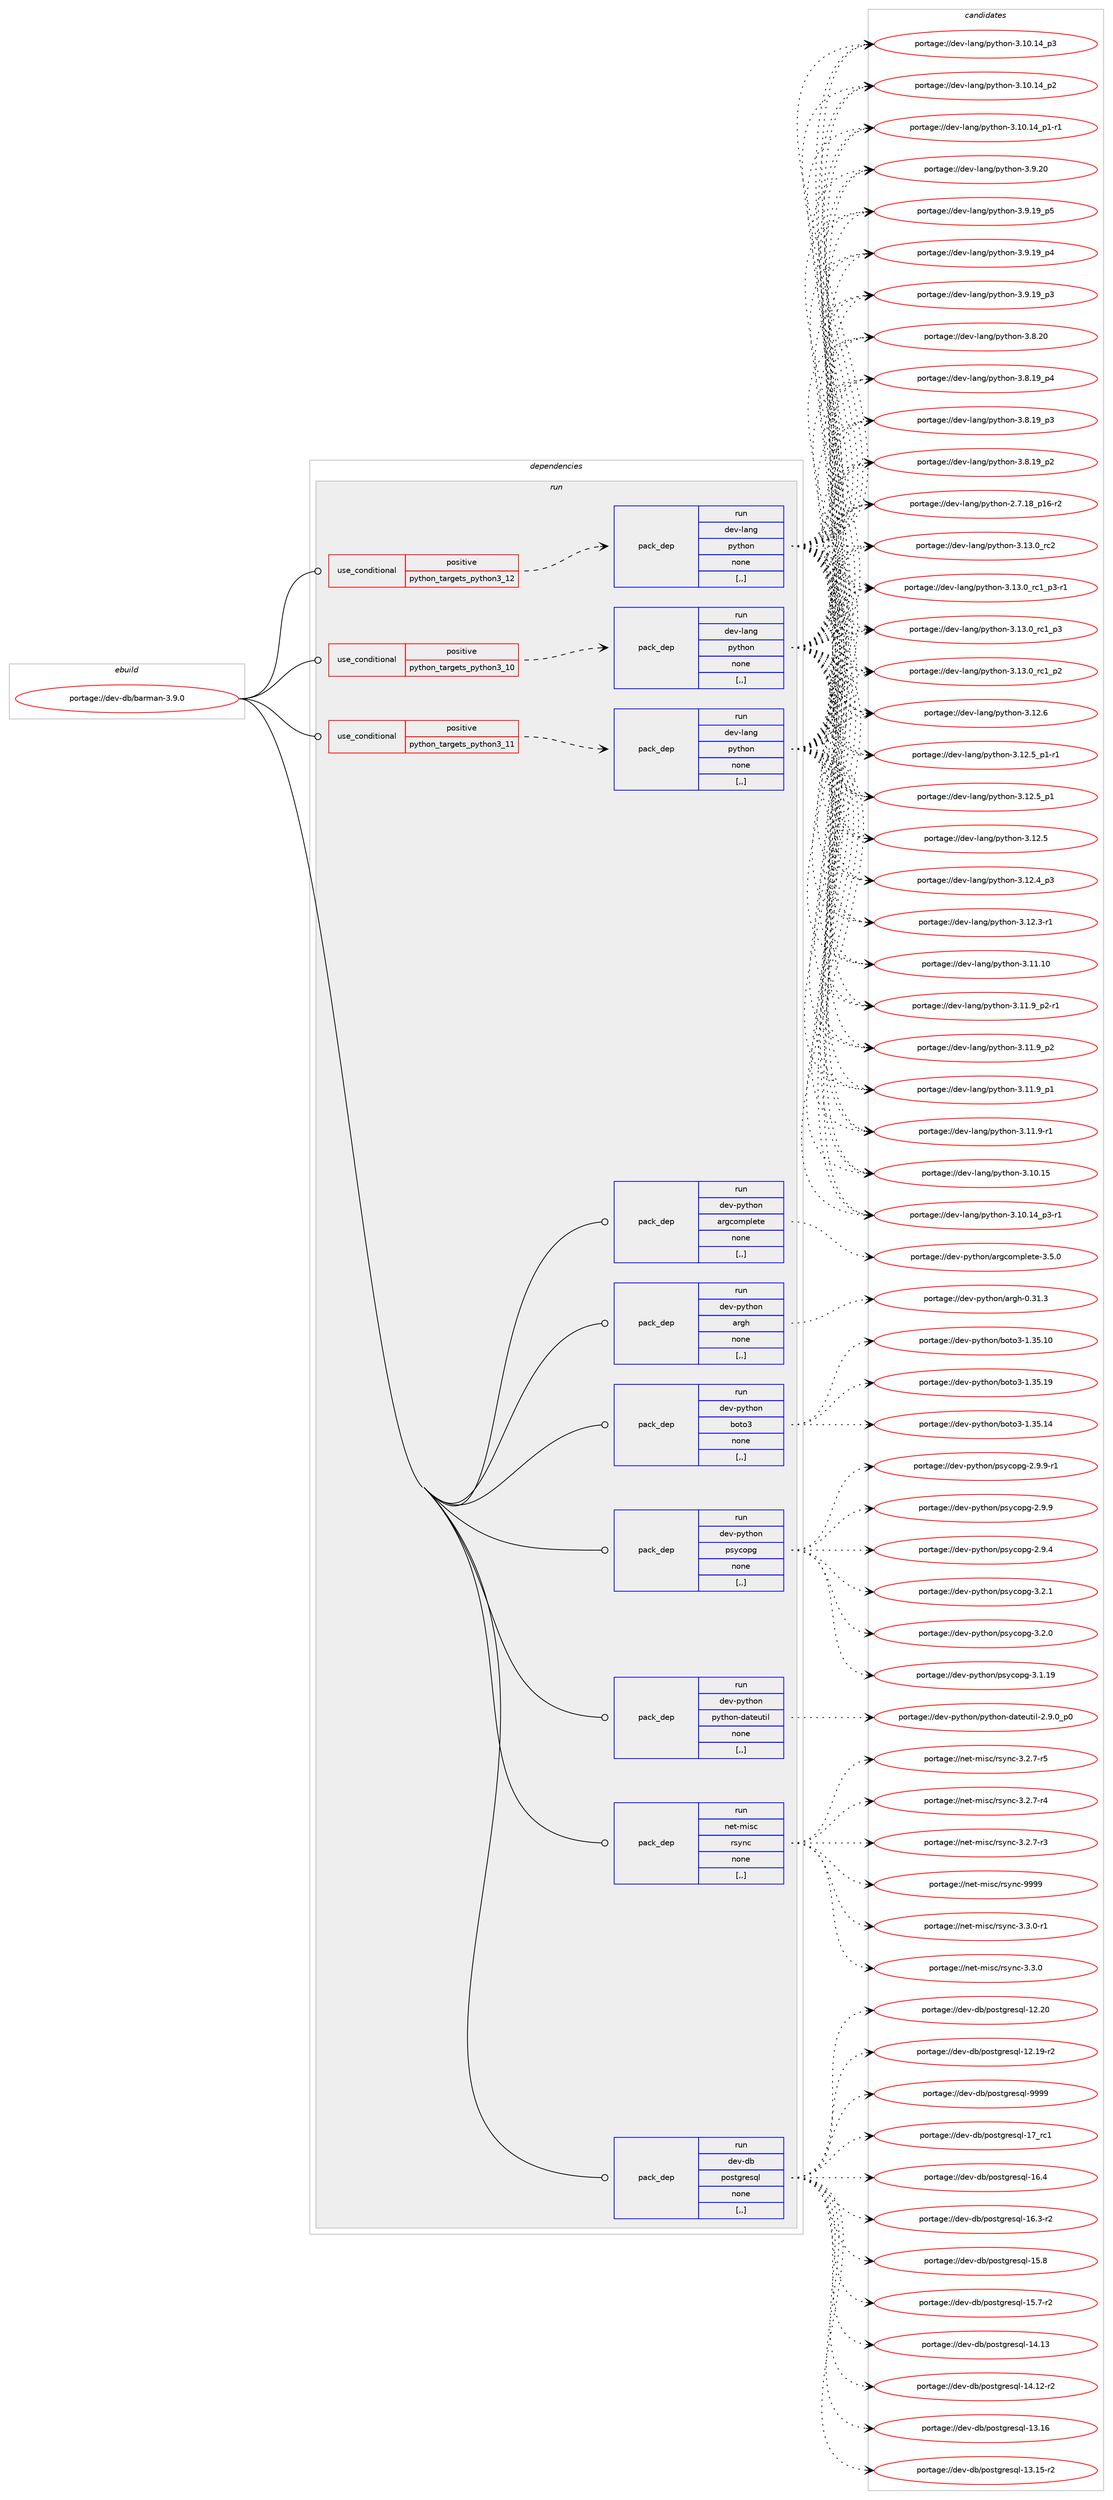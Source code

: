 digraph prolog {

# *************
# Graph options
# *************

newrank=true;
concentrate=true;
compound=true;
graph [rankdir=LR,fontname=Helvetica,fontsize=10,ranksep=1.5];#, ranksep=2.5, nodesep=0.2];
edge  [arrowhead=vee];
node  [fontname=Helvetica,fontsize=10];

# **********
# The ebuild
# **********

subgraph cluster_leftcol {
color=gray;
label=<<i>ebuild</i>>;
id [label="portage://dev-db/barman-3.9.0", color=red, width=4, href="../dev-db/barman-3.9.0.svg"];
}

# ****************
# The dependencies
# ****************

subgraph cluster_midcol {
color=gray;
label=<<i>dependencies</i>>;
subgraph cluster_compile {
fillcolor="#eeeeee";
style=filled;
label=<<i>compile</i>>;
}
subgraph cluster_compileandrun {
fillcolor="#eeeeee";
style=filled;
label=<<i>compile and run</i>>;
}
subgraph cluster_run {
fillcolor="#eeeeee";
style=filled;
label=<<i>run</i>>;
subgraph cond146933 {
dependency559173 [label=<<TABLE BORDER="0" CELLBORDER="1" CELLSPACING="0" CELLPADDING="4"><TR><TD ROWSPAN="3" CELLPADDING="10">use_conditional</TD></TR><TR><TD>positive</TD></TR><TR><TD>python_targets_python3_10</TD></TR></TABLE>>, shape=none, color=red];
subgraph pack407717 {
dependency559174 [label=<<TABLE BORDER="0" CELLBORDER="1" CELLSPACING="0" CELLPADDING="4" WIDTH="220"><TR><TD ROWSPAN="6" CELLPADDING="30">pack_dep</TD></TR><TR><TD WIDTH="110">run</TD></TR><TR><TD>dev-lang</TD></TR><TR><TD>python</TD></TR><TR><TD>none</TD></TR><TR><TD>[,,]</TD></TR></TABLE>>, shape=none, color=blue];
}
dependency559173:e -> dependency559174:w [weight=20,style="dashed",arrowhead="vee"];
}
id:e -> dependency559173:w [weight=20,style="solid",arrowhead="odot"];
subgraph cond146934 {
dependency559175 [label=<<TABLE BORDER="0" CELLBORDER="1" CELLSPACING="0" CELLPADDING="4"><TR><TD ROWSPAN="3" CELLPADDING="10">use_conditional</TD></TR><TR><TD>positive</TD></TR><TR><TD>python_targets_python3_11</TD></TR></TABLE>>, shape=none, color=red];
subgraph pack407718 {
dependency559176 [label=<<TABLE BORDER="0" CELLBORDER="1" CELLSPACING="0" CELLPADDING="4" WIDTH="220"><TR><TD ROWSPAN="6" CELLPADDING="30">pack_dep</TD></TR><TR><TD WIDTH="110">run</TD></TR><TR><TD>dev-lang</TD></TR><TR><TD>python</TD></TR><TR><TD>none</TD></TR><TR><TD>[,,]</TD></TR></TABLE>>, shape=none, color=blue];
}
dependency559175:e -> dependency559176:w [weight=20,style="dashed",arrowhead="vee"];
}
id:e -> dependency559175:w [weight=20,style="solid",arrowhead="odot"];
subgraph cond146935 {
dependency559177 [label=<<TABLE BORDER="0" CELLBORDER="1" CELLSPACING="0" CELLPADDING="4"><TR><TD ROWSPAN="3" CELLPADDING="10">use_conditional</TD></TR><TR><TD>positive</TD></TR><TR><TD>python_targets_python3_12</TD></TR></TABLE>>, shape=none, color=red];
subgraph pack407719 {
dependency559178 [label=<<TABLE BORDER="0" CELLBORDER="1" CELLSPACING="0" CELLPADDING="4" WIDTH="220"><TR><TD ROWSPAN="6" CELLPADDING="30">pack_dep</TD></TR><TR><TD WIDTH="110">run</TD></TR><TR><TD>dev-lang</TD></TR><TR><TD>python</TD></TR><TR><TD>none</TD></TR><TR><TD>[,,]</TD></TR></TABLE>>, shape=none, color=blue];
}
dependency559177:e -> dependency559178:w [weight=20,style="dashed",arrowhead="vee"];
}
id:e -> dependency559177:w [weight=20,style="solid",arrowhead="odot"];
subgraph pack407720 {
dependency559179 [label=<<TABLE BORDER="0" CELLBORDER="1" CELLSPACING="0" CELLPADDING="4" WIDTH="220"><TR><TD ROWSPAN="6" CELLPADDING="30">pack_dep</TD></TR><TR><TD WIDTH="110">run</TD></TR><TR><TD>dev-db</TD></TR><TR><TD>postgresql</TD></TR><TR><TD>none</TD></TR><TR><TD>[,,]</TD></TR></TABLE>>, shape=none, color=blue];
}
id:e -> dependency559179:w [weight=20,style="solid",arrowhead="odot"];
subgraph pack407721 {
dependency559180 [label=<<TABLE BORDER="0" CELLBORDER="1" CELLSPACING="0" CELLPADDING="4" WIDTH="220"><TR><TD ROWSPAN="6" CELLPADDING="30">pack_dep</TD></TR><TR><TD WIDTH="110">run</TD></TR><TR><TD>dev-python</TD></TR><TR><TD>argcomplete</TD></TR><TR><TD>none</TD></TR><TR><TD>[,,]</TD></TR></TABLE>>, shape=none, color=blue];
}
id:e -> dependency559180:w [weight=20,style="solid",arrowhead="odot"];
subgraph pack407722 {
dependency559181 [label=<<TABLE BORDER="0" CELLBORDER="1" CELLSPACING="0" CELLPADDING="4" WIDTH="220"><TR><TD ROWSPAN="6" CELLPADDING="30">pack_dep</TD></TR><TR><TD WIDTH="110">run</TD></TR><TR><TD>dev-python</TD></TR><TR><TD>argh</TD></TR><TR><TD>none</TD></TR><TR><TD>[,,]</TD></TR></TABLE>>, shape=none, color=blue];
}
id:e -> dependency559181:w [weight=20,style="solid",arrowhead="odot"];
subgraph pack407723 {
dependency559182 [label=<<TABLE BORDER="0" CELLBORDER="1" CELLSPACING="0" CELLPADDING="4" WIDTH="220"><TR><TD ROWSPAN="6" CELLPADDING="30">pack_dep</TD></TR><TR><TD WIDTH="110">run</TD></TR><TR><TD>dev-python</TD></TR><TR><TD>boto3</TD></TR><TR><TD>none</TD></TR><TR><TD>[,,]</TD></TR></TABLE>>, shape=none, color=blue];
}
id:e -> dependency559182:w [weight=20,style="solid",arrowhead="odot"];
subgraph pack407724 {
dependency559183 [label=<<TABLE BORDER="0" CELLBORDER="1" CELLSPACING="0" CELLPADDING="4" WIDTH="220"><TR><TD ROWSPAN="6" CELLPADDING="30">pack_dep</TD></TR><TR><TD WIDTH="110">run</TD></TR><TR><TD>dev-python</TD></TR><TR><TD>psycopg</TD></TR><TR><TD>none</TD></TR><TR><TD>[,,]</TD></TR></TABLE>>, shape=none, color=blue];
}
id:e -> dependency559183:w [weight=20,style="solid",arrowhead="odot"];
subgraph pack407725 {
dependency559184 [label=<<TABLE BORDER="0" CELLBORDER="1" CELLSPACING="0" CELLPADDING="4" WIDTH="220"><TR><TD ROWSPAN="6" CELLPADDING="30">pack_dep</TD></TR><TR><TD WIDTH="110">run</TD></TR><TR><TD>dev-python</TD></TR><TR><TD>python-dateutil</TD></TR><TR><TD>none</TD></TR><TR><TD>[,,]</TD></TR></TABLE>>, shape=none, color=blue];
}
id:e -> dependency559184:w [weight=20,style="solid",arrowhead="odot"];
subgraph pack407726 {
dependency559185 [label=<<TABLE BORDER="0" CELLBORDER="1" CELLSPACING="0" CELLPADDING="4" WIDTH="220"><TR><TD ROWSPAN="6" CELLPADDING="30">pack_dep</TD></TR><TR><TD WIDTH="110">run</TD></TR><TR><TD>net-misc</TD></TR><TR><TD>rsync</TD></TR><TR><TD>none</TD></TR><TR><TD>[,,]</TD></TR></TABLE>>, shape=none, color=blue];
}
id:e -> dependency559185:w [weight=20,style="solid",arrowhead="odot"];
}
}

# **************
# The candidates
# **************

subgraph cluster_choices {
rank=same;
color=gray;
label=<<i>candidates</i>>;

subgraph choice407717 {
color=black;
nodesep=1;
choice10010111845108971101034711212111610411111045514649514648951149950 [label="portage://dev-lang/python-3.13.0_rc2", color=red, width=4,href="../dev-lang/python-3.13.0_rc2.svg"];
choice1001011184510897110103471121211161041111104551464951464895114994995112514511449 [label="portage://dev-lang/python-3.13.0_rc1_p3-r1", color=red, width=4,href="../dev-lang/python-3.13.0_rc1_p3-r1.svg"];
choice100101118451089711010347112121116104111110455146495146489511499499511251 [label="portage://dev-lang/python-3.13.0_rc1_p3", color=red, width=4,href="../dev-lang/python-3.13.0_rc1_p3.svg"];
choice100101118451089711010347112121116104111110455146495146489511499499511250 [label="portage://dev-lang/python-3.13.0_rc1_p2", color=red, width=4,href="../dev-lang/python-3.13.0_rc1_p2.svg"];
choice10010111845108971101034711212111610411111045514649504654 [label="portage://dev-lang/python-3.12.6", color=red, width=4,href="../dev-lang/python-3.12.6.svg"];
choice1001011184510897110103471121211161041111104551464950465395112494511449 [label="portage://dev-lang/python-3.12.5_p1-r1", color=red, width=4,href="../dev-lang/python-3.12.5_p1-r1.svg"];
choice100101118451089711010347112121116104111110455146495046539511249 [label="portage://dev-lang/python-3.12.5_p1", color=red, width=4,href="../dev-lang/python-3.12.5_p1.svg"];
choice10010111845108971101034711212111610411111045514649504653 [label="portage://dev-lang/python-3.12.5", color=red, width=4,href="../dev-lang/python-3.12.5.svg"];
choice100101118451089711010347112121116104111110455146495046529511251 [label="portage://dev-lang/python-3.12.4_p3", color=red, width=4,href="../dev-lang/python-3.12.4_p3.svg"];
choice100101118451089711010347112121116104111110455146495046514511449 [label="portage://dev-lang/python-3.12.3-r1", color=red, width=4,href="../dev-lang/python-3.12.3-r1.svg"];
choice1001011184510897110103471121211161041111104551464949464948 [label="portage://dev-lang/python-3.11.10", color=red, width=4,href="../dev-lang/python-3.11.10.svg"];
choice1001011184510897110103471121211161041111104551464949465795112504511449 [label="portage://dev-lang/python-3.11.9_p2-r1", color=red, width=4,href="../dev-lang/python-3.11.9_p2-r1.svg"];
choice100101118451089711010347112121116104111110455146494946579511250 [label="portage://dev-lang/python-3.11.9_p2", color=red, width=4,href="../dev-lang/python-3.11.9_p2.svg"];
choice100101118451089711010347112121116104111110455146494946579511249 [label="portage://dev-lang/python-3.11.9_p1", color=red, width=4,href="../dev-lang/python-3.11.9_p1.svg"];
choice100101118451089711010347112121116104111110455146494946574511449 [label="portage://dev-lang/python-3.11.9-r1", color=red, width=4,href="../dev-lang/python-3.11.9-r1.svg"];
choice1001011184510897110103471121211161041111104551464948464953 [label="portage://dev-lang/python-3.10.15", color=red, width=4,href="../dev-lang/python-3.10.15.svg"];
choice100101118451089711010347112121116104111110455146494846495295112514511449 [label="portage://dev-lang/python-3.10.14_p3-r1", color=red, width=4,href="../dev-lang/python-3.10.14_p3-r1.svg"];
choice10010111845108971101034711212111610411111045514649484649529511251 [label="portage://dev-lang/python-3.10.14_p3", color=red, width=4,href="../dev-lang/python-3.10.14_p3.svg"];
choice10010111845108971101034711212111610411111045514649484649529511250 [label="portage://dev-lang/python-3.10.14_p2", color=red, width=4,href="../dev-lang/python-3.10.14_p2.svg"];
choice100101118451089711010347112121116104111110455146494846495295112494511449 [label="portage://dev-lang/python-3.10.14_p1-r1", color=red, width=4,href="../dev-lang/python-3.10.14_p1-r1.svg"];
choice10010111845108971101034711212111610411111045514657465048 [label="portage://dev-lang/python-3.9.20", color=red, width=4,href="../dev-lang/python-3.9.20.svg"];
choice100101118451089711010347112121116104111110455146574649579511253 [label="portage://dev-lang/python-3.9.19_p5", color=red, width=4,href="../dev-lang/python-3.9.19_p5.svg"];
choice100101118451089711010347112121116104111110455146574649579511252 [label="portage://dev-lang/python-3.9.19_p4", color=red, width=4,href="../dev-lang/python-3.9.19_p4.svg"];
choice100101118451089711010347112121116104111110455146574649579511251 [label="portage://dev-lang/python-3.9.19_p3", color=red, width=4,href="../dev-lang/python-3.9.19_p3.svg"];
choice10010111845108971101034711212111610411111045514656465048 [label="portage://dev-lang/python-3.8.20", color=red, width=4,href="../dev-lang/python-3.8.20.svg"];
choice100101118451089711010347112121116104111110455146564649579511252 [label="portage://dev-lang/python-3.8.19_p4", color=red, width=4,href="../dev-lang/python-3.8.19_p4.svg"];
choice100101118451089711010347112121116104111110455146564649579511251 [label="portage://dev-lang/python-3.8.19_p3", color=red, width=4,href="../dev-lang/python-3.8.19_p3.svg"];
choice100101118451089711010347112121116104111110455146564649579511250 [label="portage://dev-lang/python-3.8.19_p2", color=red, width=4,href="../dev-lang/python-3.8.19_p2.svg"];
choice100101118451089711010347112121116104111110455046554649569511249544511450 [label="portage://dev-lang/python-2.7.18_p16-r2", color=red, width=4,href="../dev-lang/python-2.7.18_p16-r2.svg"];
dependency559174:e -> choice10010111845108971101034711212111610411111045514649514648951149950:w [style=dotted,weight="100"];
dependency559174:e -> choice1001011184510897110103471121211161041111104551464951464895114994995112514511449:w [style=dotted,weight="100"];
dependency559174:e -> choice100101118451089711010347112121116104111110455146495146489511499499511251:w [style=dotted,weight="100"];
dependency559174:e -> choice100101118451089711010347112121116104111110455146495146489511499499511250:w [style=dotted,weight="100"];
dependency559174:e -> choice10010111845108971101034711212111610411111045514649504654:w [style=dotted,weight="100"];
dependency559174:e -> choice1001011184510897110103471121211161041111104551464950465395112494511449:w [style=dotted,weight="100"];
dependency559174:e -> choice100101118451089711010347112121116104111110455146495046539511249:w [style=dotted,weight="100"];
dependency559174:e -> choice10010111845108971101034711212111610411111045514649504653:w [style=dotted,weight="100"];
dependency559174:e -> choice100101118451089711010347112121116104111110455146495046529511251:w [style=dotted,weight="100"];
dependency559174:e -> choice100101118451089711010347112121116104111110455146495046514511449:w [style=dotted,weight="100"];
dependency559174:e -> choice1001011184510897110103471121211161041111104551464949464948:w [style=dotted,weight="100"];
dependency559174:e -> choice1001011184510897110103471121211161041111104551464949465795112504511449:w [style=dotted,weight="100"];
dependency559174:e -> choice100101118451089711010347112121116104111110455146494946579511250:w [style=dotted,weight="100"];
dependency559174:e -> choice100101118451089711010347112121116104111110455146494946579511249:w [style=dotted,weight="100"];
dependency559174:e -> choice100101118451089711010347112121116104111110455146494946574511449:w [style=dotted,weight="100"];
dependency559174:e -> choice1001011184510897110103471121211161041111104551464948464953:w [style=dotted,weight="100"];
dependency559174:e -> choice100101118451089711010347112121116104111110455146494846495295112514511449:w [style=dotted,weight="100"];
dependency559174:e -> choice10010111845108971101034711212111610411111045514649484649529511251:w [style=dotted,weight="100"];
dependency559174:e -> choice10010111845108971101034711212111610411111045514649484649529511250:w [style=dotted,weight="100"];
dependency559174:e -> choice100101118451089711010347112121116104111110455146494846495295112494511449:w [style=dotted,weight="100"];
dependency559174:e -> choice10010111845108971101034711212111610411111045514657465048:w [style=dotted,weight="100"];
dependency559174:e -> choice100101118451089711010347112121116104111110455146574649579511253:w [style=dotted,weight="100"];
dependency559174:e -> choice100101118451089711010347112121116104111110455146574649579511252:w [style=dotted,weight="100"];
dependency559174:e -> choice100101118451089711010347112121116104111110455146574649579511251:w [style=dotted,weight="100"];
dependency559174:e -> choice10010111845108971101034711212111610411111045514656465048:w [style=dotted,weight="100"];
dependency559174:e -> choice100101118451089711010347112121116104111110455146564649579511252:w [style=dotted,weight="100"];
dependency559174:e -> choice100101118451089711010347112121116104111110455146564649579511251:w [style=dotted,weight="100"];
dependency559174:e -> choice100101118451089711010347112121116104111110455146564649579511250:w [style=dotted,weight="100"];
dependency559174:e -> choice100101118451089711010347112121116104111110455046554649569511249544511450:w [style=dotted,weight="100"];
}
subgraph choice407718 {
color=black;
nodesep=1;
choice10010111845108971101034711212111610411111045514649514648951149950 [label="portage://dev-lang/python-3.13.0_rc2", color=red, width=4,href="../dev-lang/python-3.13.0_rc2.svg"];
choice1001011184510897110103471121211161041111104551464951464895114994995112514511449 [label="portage://dev-lang/python-3.13.0_rc1_p3-r1", color=red, width=4,href="../dev-lang/python-3.13.0_rc1_p3-r1.svg"];
choice100101118451089711010347112121116104111110455146495146489511499499511251 [label="portage://dev-lang/python-3.13.0_rc1_p3", color=red, width=4,href="../dev-lang/python-3.13.0_rc1_p3.svg"];
choice100101118451089711010347112121116104111110455146495146489511499499511250 [label="portage://dev-lang/python-3.13.0_rc1_p2", color=red, width=4,href="../dev-lang/python-3.13.0_rc1_p2.svg"];
choice10010111845108971101034711212111610411111045514649504654 [label="portage://dev-lang/python-3.12.6", color=red, width=4,href="../dev-lang/python-3.12.6.svg"];
choice1001011184510897110103471121211161041111104551464950465395112494511449 [label="portage://dev-lang/python-3.12.5_p1-r1", color=red, width=4,href="../dev-lang/python-3.12.5_p1-r1.svg"];
choice100101118451089711010347112121116104111110455146495046539511249 [label="portage://dev-lang/python-3.12.5_p1", color=red, width=4,href="../dev-lang/python-3.12.5_p1.svg"];
choice10010111845108971101034711212111610411111045514649504653 [label="portage://dev-lang/python-3.12.5", color=red, width=4,href="../dev-lang/python-3.12.5.svg"];
choice100101118451089711010347112121116104111110455146495046529511251 [label="portage://dev-lang/python-3.12.4_p3", color=red, width=4,href="../dev-lang/python-3.12.4_p3.svg"];
choice100101118451089711010347112121116104111110455146495046514511449 [label="portage://dev-lang/python-3.12.3-r1", color=red, width=4,href="../dev-lang/python-3.12.3-r1.svg"];
choice1001011184510897110103471121211161041111104551464949464948 [label="portage://dev-lang/python-3.11.10", color=red, width=4,href="../dev-lang/python-3.11.10.svg"];
choice1001011184510897110103471121211161041111104551464949465795112504511449 [label="portage://dev-lang/python-3.11.9_p2-r1", color=red, width=4,href="../dev-lang/python-3.11.9_p2-r1.svg"];
choice100101118451089711010347112121116104111110455146494946579511250 [label="portage://dev-lang/python-3.11.9_p2", color=red, width=4,href="../dev-lang/python-3.11.9_p2.svg"];
choice100101118451089711010347112121116104111110455146494946579511249 [label="portage://dev-lang/python-3.11.9_p1", color=red, width=4,href="../dev-lang/python-3.11.9_p1.svg"];
choice100101118451089711010347112121116104111110455146494946574511449 [label="portage://dev-lang/python-3.11.9-r1", color=red, width=4,href="../dev-lang/python-3.11.9-r1.svg"];
choice1001011184510897110103471121211161041111104551464948464953 [label="portage://dev-lang/python-3.10.15", color=red, width=4,href="../dev-lang/python-3.10.15.svg"];
choice100101118451089711010347112121116104111110455146494846495295112514511449 [label="portage://dev-lang/python-3.10.14_p3-r1", color=red, width=4,href="../dev-lang/python-3.10.14_p3-r1.svg"];
choice10010111845108971101034711212111610411111045514649484649529511251 [label="portage://dev-lang/python-3.10.14_p3", color=red, width=4,href="../dev-lang/python-3.10.14_p3.svg"];
choice10010111845108971101034711212111610411111045514649484649529511250 [label="portage://dev-lang/python-3.10.14_p2", color=red, width=4,href="../dev-lang/python-3.10.14_p2.svg"];
choice100101118451089711010347112121116104111110455146494846495295112494511449 [label="portage://dev-lang/python-3.10.14_p1-r1", color=red, width=4,href="../dev-lang/python-3.10.14_p1-r1.svg"];
choice10010111845108971101034711212111610411111045514657465048 [label="portage://dev-lang/python-3.9.20", color=red, width=4,href="../dev-lang/python-3.9.20.svg"];
choice100101118451089711010347112121116104111110455146574649579511253 [label="portage://dev-lang/python-3.9.19_p5", color=red, width=4,href="../dev-lang/python-3.9.19_p5.svg"];
choice100101118451089711010347112121116104111110455146574649579511252 [label="portage://dev-lang/python-3.9.19_p4", color=red, width=4,href="../dev-lang/python-3.9.19_p4.svg"];
choice100101118451089711010347112121116104111110455146574649579511251 [label="portage://dev-lang/python-3.9.19_p3", color=red, width=4,href="../dev-lang/python-3.9.19_p3.svg"];
choice10010111845108971101034711212111610411111045514656465048 [label="portage://dev-lang/python-3.8.20", color=red, width=4,href="../dev-lang/python-3.8.20.svg"];
choice100101118451089711010347112121116104111110455146564649579511252 [label="portage://dev-lang/python-3.8.19_p4", color=red, width=4,href="../dev-lang/python-3.8.19_p4.svg"];
choice100101118451089711010347112121116104111110455146564649579511251 [label="portage://dev-lang/python-3.8.19_p3", color=red, width=4,href="../dev-lang/python-3.8.19_p3.svg"];
choice100101118451089711010347112121116104111110455146564649579511250 [label="portage://dev-lang/python-3.8.19_p2", color=red, width=4,href="../dev-lang/python-3.8.19_p2.svg"];
choice100101118451089711010347112121116104111110455046554649569511249544511450 [label="portage://dev-lang/python-2.7.18_p16-r2", color=red, width=4,href="../dev-lang/python-2.7.18_p16-r2.svg"];
dependency559176:e -> choice10010111845108971101034711212111610411111045514649514648951149950:w [style=dotted,weight="100"];
dependency559176:e -> choice1001011184510897110103471121211161041111104551464951464895114994995112514511449:w [style=dotted,weight="100"];
dependency559176:e -> choice100101118451089711010347112121116104111110455146495146489511499499511251:w [style=dotted,weight="100"];
dependency559176:e -> choice100101118451089711010347112121116104111110455146495146489511499499511250:w [style=dotted,weight="100"];
dependency559176:e -> choice10010111845108971101034711212111610411111045514649504654:w [style=dotted,weight="100"];
dependency559176:e -> choice1001011184510897110103471121211161041111104551464950465395112494511449:w [style=dotted,weight="100"];
dependency559176:e -> choice100101118451089711010347112121116104111110455146495046539511249:w [style=dotted,weight="100"];
dependency559176:e -> choice10010111845108971101034711212111610411111045514649504653:w [style=dotted,weight="100"];
dependency559176:e -> choice100101118451089711010347112121116104111110455146495046529511251:w [style=dotted,weight="100"];
dependency559176:e -> choice100101118451089711010347112121116104111110455146495046514511449:w [style=dotted,weight="100"];
dependency559176:e -> choice1001011184510897110103471121211161041111104551464949464948:w [style=dotted,weight="100"];
dependency559176:e -> choice1001011184510897110103471121211161041111104551464949465795112504511449:w [style=dotted,weight="100"];
dependency559176:e -> choice100101118451089711010347112121116104111110455146494946579511250:w [style=dotted,weight="100"];
dependency559176:e -> choice100101118451089711010347112121116104111110455146494946579511249:w [style=dotted,weight="100"];
dependency559176:e -> choice100101118451089711010347112121116104111110455146494946574511449:w [style=dotted,weight="100"];
dependency559176:e -> choice1001011184510897110103471121211161041111104551464948464953:w [style=dotted,weight="100"];
dependency559176:e -> choice100101118451089711010347112121116104111110455146494846495295112514511449:w [style=dotted,weight="100"];
dependency559176:e -> choice10010111845108971101034711212111610411111045514649484649529511251:w [style=dotted,weight="100"];
dependency559176:e -> choice10010111845108971101034711212111610411111045514649484649529511250:w [style=dotted,weight="100"];
dependency559176:e -> choice100101118451089711010347112121116104111110455146494846495295112494511449:w [style=dotted,weight="100"];
dependency559176:e -> choice10010111845108971101034711212111610411111045514657465048:w [style=dotted,weight="100"];
dependency559176:e -> choice100101118451089711010347112121116104111110455146574649579511253:w [style=dotted,weight="100"];
dependency559176:e -> choice100101118451089711010347112121116104111110455146574649579511252:w [style=dotted,weight="100"];
dependency559176:e -> choice100101118451089711010347112121116104111110455146574649579511251:w [style=dotted,weight="100"];
dependency559176:e -> choice10010111845108971101034711212111610411111045514656465048:w [style=dotted,weight="100"];
dependency559176:e -> choice100101118451089711010347112121116104111110455146564649579511252:w [style=dotted,weight="100"];
dependency559176:e -> choice100101118451089711010347112121116104111110455146564649579511251:w [style=dotted,weight="100"];
dependency559176:e -> choice100101118451089711010347112121116104111110455146564649579511250:w [style=dotted,weight="100"];
dependency559176:e -> choice100101118451089711010347112121116104111110455046554649569511249544511450:w [style=dotted,weight="100"];
}
subgraph choice407719 {
color=black;
nodesep=1;
choice10010111845108971101034711212111610411111045514649514648951149950 [label="portage://dev-lang/python-3.13.0_rc2", color=red, width=4,href="../dev-lang/python-3.13.0_rc2.svg"];
choice1001011184510897110103471121211161041111104551464951464895114994995112514511449 [label="portage://dev-lang/python-3.13.0_rc1_p3-r1", color=red, width=4,href="../dev-lang/python-3.13.0_rc1_p3-r1.svg"];
choice100101118451089711010347112121116104111110455146495146489511499499511251 [label="portage://dev-lang/python-3.13.0_rc1_p3", color=red, width=4,href="../dev-lang/python-3.13.0_rc1_p3.svg"];
choice100101118451089711010347112121116104111110455146495146489511499499511250 [label="portage://dev-lang/python-3.13.0_rc1_p2", color=red, width=4,href="../dev-lang/python-3.13.0_rc1_p2.svg"];
choice10010111845108971101034711212111610411111045514649504654 [label="portage://dev-lang/python-3.12.6", color=red, width=4,href="../dev-lang/python-3.12.6.svg"];
choice1001011184510897110103471121211161041111104551464950465395112494511449 [label="portage://dev-lang/python-3.12.5_p1-r1", color=red, width=4,href="../dev-lang/python-3.12.5_p1-r1.svg"];
choice100101118451089711010347112121116104111110455146495046539511249 [label="portage://dev-lang/python-3.12.5_p1", color=red, width=4,href="../dev-lang/python-3.12.5_p1.svg"];
choice10010111845108971101034711212111610411111045514649504653 [label="portage://dev-lang/python-3.12.5", color=red, width=4,href="../dev-lang/python-3.12.5.svg"];
choice100101118451089711010347112121116104111110455146495046529511251 [label="portage://dev-lang/python-3.12.4_p3", color=red, width=4,href="../dev-lang/python-3.12.4_p3.svg"];
choice100101118451089711010347112121116104111110455146495046514511449 [label="portage://dev-lang/python-3.12.3-r1", color=red, width=4,href="../dev-lang/python-3.12.3-r1.svg"];
choice1001011184510897110103471121211161041111104551464949464948 [label="portage://dev-lang/python-3.11.10", color=red, width=4,href="../dev-lang/python-3.11.10.svg"];
choice1001011184510897110103471121211161041111104551464949465795112504511449 [label="portage://dev-lang/python-3.11.9_p2-r1", color=red, width=4,href="../dev-lang/python-3.11.9_p2-r1.svg"];
choice100101118451089711010347112121116104111110455146494946579511250 [label="portage://dev-lang/python-3.11.9_p2", color=red, width=4,href="../dev-lang/python-3.11.9_p2.svg"];
choice100101118451089711010347112121116104111110455146494946579511249 [label="portage://dev-lang/python-3.11.9_p1", color=red, width=4,href="../dev-lang/python-3.11.9_p1.svg"];
choice100101118451089711010347112121116104111110455146494946574511449 [label="portage://dev-lang/python-3.11.9-r1", color=red, width=4,href="../dev-lang/python-3.11.9-r1.svg"];
choice1001011184510897110103471121211161041111104551464948464953 [label="portage://dev-lang/python-3.10.15", color=red, width=4,href="../dev-lang/python-3.10.15.svg"];
choice100101118451089711010347112121116104111110455146494846495295112514511449 [label="portage://dev-lang/python-3.10.14_p3-r1", color=red, width=4,href="../dev-lang/python-3.10.14_p3-r1.svg"];
choice10010111845108971101034711212111610411111045514649484649529511251 [label="portage://dev-lang/python-3.10.14_p3", color=red, width=4,href="../dev-lang/python-3.10.14_p3.svg"];
choice10010111845108971101034711212111610411111045514649484649529511250 [label="portage://dev-lang/python-3.10.14_p2", color=red, width=4,href="../dev-lang/python-3.10.14_p2.svg"];
choice100101118451089711010347112121116104111110455146494846495295112494511449 [label="portage://dev-lang/python-3.10.14_p1-r1", color=red, width=4,href="../dev-lang/python-3.10.14_p1-r1.svg"];
choice10010111845108971101034711212111610411111045514657465048 [label="portage://dev-lang/python-3.9.20", color=red, width=4,href="../dev-lang/python-3.9.20.svg"];
choice100101118451089711010347112121116104111110455146574649579511253 [label="portage://dev-lang/python-3.9.19_p5", color=red, width=4,href="../dev-lang/python-3.9.19_p5.svg"];
choice100101118451089711010347112121116104111110455146574649579511252 [label="portage://dev-lang/python-3.9.19_p4", color=red, width=4,href="../dev-lang/python-3.9.19_p4.svg"];
choice100101118451089711010347112121116104111110455146574649579511251 [label="portage://dev-lang/python-3.9.19_p3", color=red, width=4,href="../dev-lang/python-3.9.19_p3.svg"];
choice10010111845108971101034711212111610411111045514656465048 [label="portage://dev-lang/python-3.8.20", color=red, width=4,href="../dev-lang/python-3.8.20.svg"];
choice100101118451089711010347112121116104111110455146564649579511252 [label="portage://dev-lang/python-3.8.19_p4", color=red, width=4,href="../dev-lang/python-3.8.19_p4.svg"];
choice100101118451089711010347112121116104111110455146564649579511251 [label="portage://dev-lang/python-3.8.19_p3", color=red, width=4,href="../dev-lang/python-3.8.19_p3.svg"];
choice100101118451089711010347112121116104111110455146564649579511250 [label="portage://dev-lang/python-3.8.19_p2", color=red, width=4,href="../dev-lang/python-3.8.19_p2.svg"];
choice100101118451089711010347112121116104111110455046554649569511249544511450 [label="portage://dev-lang/python-2.7.18_p16-r2", color=red, width=4,href="../dev-lang/python-2.7.18_p16-r2.svg"];
dependency559178:e -> choice10010111845108971101034711212111610411111045514649514648951149950:w [style=dotted,weight="100"];
dependency559178:e -> choice1001011184510897110103471121211161041111104551464951464895114994995112514511449:w [style=dotted,weight="100"];
dependency559178:e -> choice100101118451089711010347112121116104111110455146495146489511499499511251:w [style=dotted,weight="100"];
dependency559178:e -> choice100101118451089711010347112121116104111110455146495146489511499499511250:w [style=dotted,weight="100"];
dependency559178:e -> choice10010111845108971101034711212111610411111045514649504654:w [style=dotted,weight="100"];
dependency559178:e -> choice1001011184510897110103471121211161041111104551464950465395112494511449:w [style=dotted,weight="100"];
dependency559178:e -> choice100101118451089711010347112121116104111110455146495046539511249:w [style=dotted,weight="100"];
dependency559178:e -> choice10010111845108971101034711212111610411111045514649504653:w [style=dotted,weight="100"];
dependency559178:e -> choice100101118451089711010347112121116104111110455146495046529511251:w [style=dotted,weight="100"];
dependency559178:e -> choice100101118451089711010347112121116104111110455146495046514511449:w [style=dotted,weight="100"];
dependency559178:e -> choice1001011184510897110103471121211161041111104551464949464948:w [style=dotted,weight="100"];
dependency559178:e -> choice1001011184510897110103471121211161041111104551464949465795112504511449:w [style=dotted,weight="100"];
dependency559178:e -> choice100101118451089711010347112121116104111110455146494946579511250:w [style=dotted,weight="100"];
dependency559178:e -> choice100101118451089711010347112121116104111110455146494946579511249:w [style=dotted,weight="100"];
dependency559178:e -> choice100101118451089711010347112121116104111110455146494946574511449:w [style=dotted,weight="100"];
dependency559178:e -> choice1001011184510897110103471121211161041111104551464948464953:w [style=dotted,weight="100"];
dependency559178:e -> choice100101118451089711010347112121116104111110455146494846495295112514511449:w [style=dotted,weight="100"];
dependency559178:e -> choice10010111845108971101034711212111610411111045514649484649529511251:w [style=dotted,weight="100"];
dependency559178:e -> choice10010111845108971101034711212111610411111045514649484649529511250:w [style=dotted,weight="100"];
dependency559178:e -> choice100101118451089711010347112121116104111110455146494846495295112494511449:w [style=dotted,weight="100"];
dependency559178:e -> choice10010111845108971101034711212111610411111045514657465048:w [style=dotted,weight="100"];
dependency559178:e -> choice100101118451089711010347112121116104111110455146574649579511253:w [style=dotted,weight="100"];
dependency559178:e -> choice100101118451089711010347112121116104111110455146574649579511252:w [style=dotted,weight="100"];
dependency559178:e -> choice100101118451089711010347112121116104111110455146574649579511251:w [style=dotted,weight="100"];
dependency559178:e -> choice10010111845108971101034711212111610411111045514656465048:w [style=dotted,weight="100"];
dependency559178:e -> choice100101118451089711010347112121116104111110455146564649579511252:w [style=dotted,weight="100"];
dependency559178:e -> choice100101118451089711010347112121116104111110455146564649579511251:w [style=dotted,weight="100"];
dependency559178:e -> choice100101118451089711010347112121116104111110455146564649579511250:w [style=dotted,weight="100"];
dependency559178:e -> choice100101118451089711010347112121116104111110455046554649569511249544511450:w [style=dotted,weight="100"];
}
subgraph choice407720 {
color=black;
nodesep=1;
choice1001011184510098471121111151161031141011151131084557575757 [label="portage://dev-db/postgresql-9999", color=red, width=4,href="../dev-db/postgresql-9999.svg"];
choice100101118451009847112111115116103114101115113108454955951149949 [label="portage://dev-db/postgresql-17_rc1", color=red, width=4,href="../dev-db/postgresql-17_rc1.svg"];
choice1001011184510098471121111151161031141011151131084549544652 [label="portage://dev-db/postgresql-16.4", color=red, width=4,href="../dev-db/postgresql-16.4.svg"];
choice10010111845100984711211111511610311410111511310845495446514511450 [label="portage://dev-db/postgresql-16.3-r2", color=red, width=4,href="../dev-db/postgresql-16.3-r2.svg"];
choice1001011184510098471121111151161031141011151131084549534656 [label="portage://dev-db/postgresql-15.8", color=red, width=4,href="../dev-db/postgresql-15.8.svg"];
choice10010111845100984711211111511610311410111511310845495346554511450 [label="portage://dev-db/postgresql-15.7-r2", color=red, width=4,href="../dev-db/postgresql-15.7-r2.svg"];
choice100101118451009847112111115116103114101115113108454952464951 [label="portage://dev-db/postgresql-14.13", color=red, width=4,href="../dev-db/postgresql-14.13.svg"];
choice1001011184510098471121111151161031141011151131084549524649504511450 [label="portage://dev-db/postgresql-14.12-r2", color=red, width=4,href="../dev-db/postgresql-14.12-r2.svg"];
choice100101118451009847112111115116103114101115113108454951464954 [label="portage://dev-db/postgresql-13.16", color=red, width=4,href="../dev-db/postgresql-13.16.svg"];
choice1001011184510098471121111151161031141011151131084549514649534511450 [label="portage://dev-db/postgresql-13.15-r2", color=red, width=4,href="../dev-db/postgresql-13.15-r2.svg"];
choice100101118451009847112111115116103114101115113108454950465048 [label="portage://dev-db/postgresql-12.20", color=red, width=4,href="../dev-db/postgresql-12.20.svg"];
choice1001011184510098471121111151161031141011151131084549504649574511450 [label="portage://dev-db/postgresql-12.19-r2", color=red, width=4,href="../dev-db/postgresql-12.19-r2.svg"];
dependency559179:e -> choice1001011184510098471121111151161031141011151131084557575757:w [style=dotted,weight="100"];
dependency559179:e -> choice100101118451009847112111115116103114101115113108454955951149949:w [style=dotted,weight="100"];
dependency559179:e -> choice1001011184510098471121111151161031141011151131084549544652:w [style=dotted,weight="100"];
dependency559179:e -> choice10010111845100984711211111511610311410111511310845495446514511450:w [style=dotted,weight="100"];
dependency559179:e -> choice1001011184510098471121111151161031141011151131084549534656:w [style=dotted,weight="100"];
dependency559179:e -> choice10010111845100984711211111511610311410111511310845495346554511450:w [style=dotted,weight="100"];
dependency559179:e -> choice100101118451009847112111115116103114101115113108454952464951:w [style=dotted,weight="100"];
dependency559179:e -> choice1001011184510098471121111151161031141011151131084549524649504511450:w [style=dotted,weight="100"];
dependency559179:e -> choice100101118451009847112111115116103114101115113108454951464954:w [style=dotted,weight="100"];
dependency559179:e -> choice1001011184510098471121111151161031141011151131084549514649534511450:w [style=dotted,weight="100"];
dependency559179:e -> choice100101118451009847112111115116103114101115113108454950465048:w [style=dotted,weight="100"];
dependency559179:e -> choice1001011184510098471121111151161031141011151131084549504649574511450:w [style=dotted,weight="100"];
}
subgraph choice407721 {
color=black;
nodesep=1;
choice10010111845112121116104111110479711410399111109112108101116101455146534648 [label="portage://dev-python/argcomplete-3.5.0", color=red, width=4,href="../dev-python/argcomplete-3.5.0.svg"];
dependency559180:e -> choice10010111845112121116104111110479711410399111109112108101116101455146534648:w [style=dotted,weight="100"];
}
subgraph choice407722 {
color=black;
nodesep=1;
choice10010111845112121116104111110479711410310445484651494651 [label="portage://dev-python/argh-0.31.3", color=red, width=4,href="../dev-python/argh-0.31.3.svg"];
dependency559181:e -> choice10010111845112121116104111110479711410310445484651494651:w [style=dotted,weight="100"];
}
subgraph choice407723 {
color=black;
nodesep=1;
choice100101118451121211161041111104798111116111514549465153464957 [label="portage://dev-python/boto3-1.35.19", color=red, width=4,href="../dev-python/boto3-1.35.19.svg"];
choice100101118451121211161041111104798111116111514549465153464952 [label="portage://dev-python/boto3-1.35.14", color=red, width=4,href="../dev-python/boto3-1.35.14.svg"];
choice100101118451121211161041111104798111116111514549465153464948 [label="portage://dev-python/boto3-1.35.10", color=red, width=4,href="../dev-python/boto3-1.35.10.svg"];
dependency559182:e -> choice100101118451121211161041111104798111116111514549465153464957:w [style=dotted,weight="100"];
dependency559182:e -> choice100101118451121211161041111104798111116111514549465153464952:w [style=dotted,weight="100"];
dependency559182:e -> choice100101118451121211161041111104798111116111514549465153464948:w [style=dotted,weight="100"];
}
subgraph choice407724 {
color=black;
nodesep=1;
choice100101118451121211161041111104711211512199111112103455146504649 [label="portage://dev-python/psycopg-3.2.1", color=red, width=4,href="../dev-python/psycopg-3.2.1.svg"];
choice100101118451121211161041111104711211512199111112103455146504648 [label="portage://dev-python/psycopg-3.2.0", color=red, width=4,href="../dev-python/psycopg-3.2.0.svg"];
choice10010111845112121116104111110471121151219911111210345514649464957 [label="portage://dev-python/psycopg-3.1.19", color=red, width=4,href="../dev-python/psycopg-3.1.19.svg"];
choice1001011184511212111610411111047112115121991111121034550465746574511449 [label="portage://dev-python/psycopg-2.9.9-r1", color=red, width=4,href="../dev-python/psycopg-2.9.9-r1.svg"];
choice100101118451121211161041111104711211512199111112103455046574657 [label="portage://dev-python/psycopg-2.9.9", color=red, width=4,href="../dev-python/psycopg-2.9.9.svg"];
choice100101118451121211161041111104711211512199111112103455046574652 [label="portage://dev-python/psycopg-2.9.4", color=red, width=4,href="../dev-python/psycopg-2.9.4.svg"];
dependency559183:e -> choice100101118451121211161041111104711211512199111112103455146504649:w [style=dotted,weight="100"];
dependency559183:e -> choice100101118451121211161041111104711211512199111112103455146504648:w [style=dotted,weight="100"];
dependency559183:e -> choice10010111845112121116104111110471121151219911111210345514649464957:w [style=dotted,weight="100"];
dependency559183:e -> choice1001011184511212111610411111047112115121991111121034550465746574511449:w [style=dotted,weight="100"];
dependency559183:e -> choice100101118451121211161041111104711211512199111112103455046574657:w [style=dotted,weight="100"];
dependency559183:e -> choice100101118451121211161041111104711211512199111112103455046574652:w [style=dotted,weight="100"];
}
subgraph choice407725 {
color=black;
nodesep=1;
choice100101118451121211161041111104711212111610411111045100971161011171161051084550465746489511248 [label="portage://dev-python/python-dateutil-2.9.0_p0", color=red, width=4,href="../dev-python/python-dateutil-2.9.0_p0.svg"];
dependency559184:e -> choice100101118451121211161041111104711212111610411111045100971161011171161051084550465746489511248:w [style=dotted,weight="100"];
}
subgraph choice407726 {
color=black;
nodesep=1;
choice110101116451091051159947114115121110994557575757 [label="portage://net-misc/rsync-9999", color=red, width=4,href="../net-misc/rsync-9999.svg"];
choice110101116451091051159947114115121110994551465146484511449 [label="portage://net-misc/rsync-3.3.0-r1", color=red, width=4,href="../net-misc/rsync-3.3.0-r1.svg"];
choice11010111645109105115994711411512111099455146514648 [label="portage://net-misc/rsync-3.3.0", color=red, width=4,href="../net-misc/rsync-3.3.0.svg"];
choice110101116451091051159947114115121110994551465046554511453 [label="portage://net-misc/rsync-3.2.7-r5", color=red, width=4,href="../net-misc/rsync-3.2.7-r5.svg"];
choice110101116451091051159947114115121110994551465046554511452 [label="portage://net-misc/rsync-3.2.7-r4", color=red, width=4,href="../net-misc/rsync-3.2.7-r4.svg"];
choice110101116451091051159947114115121110994551465046554511451 [label="portage://net-misc/rsync-3.2.7-r3", color=red, width=4,href="../net-misc/rsync-3.2.7-r3.svg"];
dependency559185:e -> choice110101116451091051159947114115121110994557575757:w [style=dotted,weight="100"];
dependency559185:e -> choice110101116451091051159947114115121110994551465146484511449:w [style=dotted,weight="100"];
dependency559185:e -> choice11010111645109105115994711411512111099455146514648:w [style=dotted,weight="100"];
dependency559185:e -> choice110101116451091051159947114115121110994551465046554511453:w [style=dotted,weight="100"];
dependency559185:e -> choice110101116451091051159947114115121110994551465046554511452:w [style=dotted,weight="100"];
dependency559185:e -> choice110101116451091051159947114115121110994551465046554511451:w [style=dotted,weight="100"];
}
}

}

